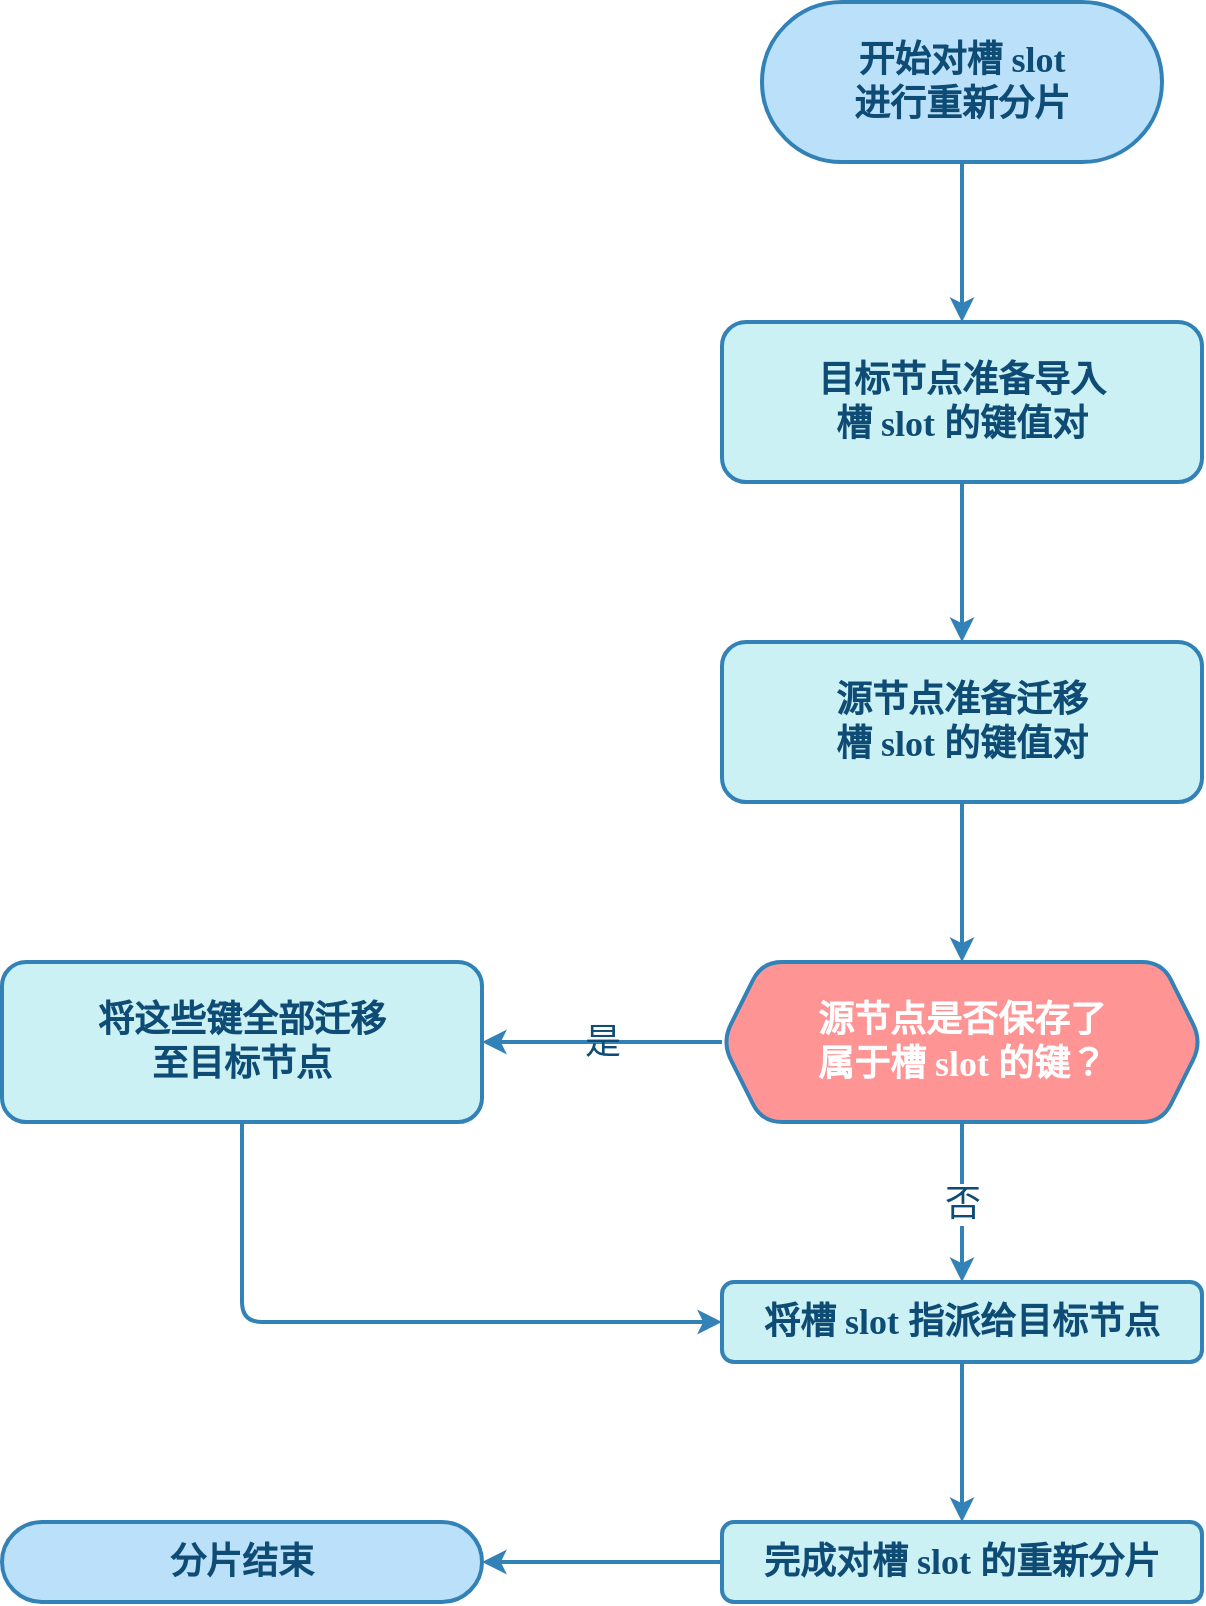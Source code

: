 <mxfile compressed="true" version="22.0.3" type="device" pages="2"><diagram name="集群分片" id="7i-YgRfIu1mgZXkBG6z7"><mxGraphModel dx="2049" dy="1220" grid="1" gridSize="10" guides="1" tooltips="1" connect="1" arrows="1" fold="1" page="1" pageScale="1" pageWidth="827" pageHeight="1169" math="0" shadow="0"><root><mxCell id="dSHPUmfVmISYdlkwJ9x8-0"/><mxCell id="dSHPUmfVmISYdlkwJ9x8-1" parent="dSHPUmfVmISYdlkwJ9x8-0"/><mxCell id="0W3aThTYIRzfFjMQK2qu-7" style="edgeStyle=none;shape=connector;rounded=0;orthogonalLoop=1;jettySize=auto;html=1;entryX=0.5;entryY=0;entryDx=0;entryDy=0;labelBackgroundColor=default;strokeColor=#3282B8;strokeWidth=2;align=center;verticalAlign=middle;fontFamily=Comic Sans MS;fontSize=18;fontColor=#0F4C75;endArrow=classic;fontStyle=1" parent="dSHPUmfVmISYdlkwJ9x8-1" source="0W3aThTYIRzfFjMQK2qu-2" target="0W3aThTYIRzfFjMQK2qu-5" edge="1"><mxGeometry relative="1" as="geometry"><mxPoint x="599" y="80" as="targetPoint"/></mxGeometry></mxCell><mxCell id="0W3aThTYIRzfFjMQK2qu-2" value="&lt;div&gt;开始对槽 slot&lt;/div&gt;&lt;div&gt;进行重新分片&lt;/div&gt;" style="html=1;dashed=0;whiteSpace=wrap;shape=mxgraph.dfd.start;rounded=1;shadow=0;strokeColor=#3282B8;strokeWidth=2;align=center;verticalAlign=middle;fontFamily=Comic Sans MS;fontSize=18;fontColor=#0F4C75;fillColor=#BBE1FA;fontStyle=1" parent="dSHPUmfVmISYdlkwJ9x8-1" vertex="1"><mxGeometry x="499" y="240" width="200" height="80" as="geometry"/></mxCell><mxCell id="0W3aThTYIRzfFjMQK2qu-10" style="edgeStyle=none;shape=connector;rounded=0;orthogonalLoop=1;jettySize=auto;html=1;entryX=0.5;entryY=0;entryDx=0;entryDy=0;labelBackgroundColor=default;strokeColor=#3282B8;strokeWidth=2;align=center;verticalAlign=middle;fontFamily=Comic Sans MS;fontSize=18;fontColor=#0F4C75;endArrow=classic;fontStyle=1" parent="dSHPUmfVmISYdlkwJ9x8-1" source="0W3aThTYIRzfFjMQK2qu-5" target="uikk8wYGJL_lAxH86l40-0" edge="1"><mxGeometry relative="1" as="geometry"/></mxCell><mxCell id="0W3aThTYIRzfFjMQK2qu-5" value="&lt;div&gt;目标节点准备导入&lt;/div&gt;&lt;div&gt;槽 slot 的键值对&lt;/div&gt;" style="rounded=1;whiteSpace=wrap;html=1;fontFamily=Comic Sans MS;fontStyle=1;labelBackgroundColor=none;fillColor=#CBF1F5;strokeColor=#3282B8;fontColor=#0F4C75;shadow=0;container=0;fontSize=18;verticalAlign=middle;strokeWidth=2;" parent="dSHPUmfVmISYdlkwJ9x8-1" vertex="1"><mxGeometry x="479" y="400" width="240" height="80" as="geometry"/></mxCell><mxCell id="uikk8wYGJL_lAxH86l40-6" style="edgeStyle=none;shape=connector;rounded=0;orthogonalLoop=1;jettySize=auto;html=1;labelBackgroundColor=default;strokeColor=#3282B8;strokeWidth=2;align=center;verticalAlign=middle;fontFamily=Comic Sans MS;fontSize=18;fontColor=#0F4C75;endArrow=classic;" edge="1" parent="dSHPUmfVmISYdlkwJ9x8-1" source="0W3aThTYIRzfFjMQK2qu-6" target="uikk8wYGJL_lAxH86l40-5"><mxGeometry relative="1" as="geometry"/></mxCell><mxCell id="uikk8wYGJL_lAxH86l40-12" value="是" style="edgeLabel;html=1;align=center;verticalAlign=middle;resizable=0;points=[];fontSize=18;fontFamily=Comic Sans MS;fontColor=#0F4C75;labelBackgroundColor=none;" vertex="1" connectable="0" parent="uikk8wYGJL_lAxH86l40-6"><mxGeometry relative="1" as="geometry"><mxPoint as="offset"/></mxGeometry></mxCell><mxCell id="uikk8wYGJL_lAxH86l40-7" style="edgeStyle=none;shape=connector;rounded=0;orthogonalLoop=1;jettySize=auto;html=1;entryX=0.5;entryY=0;entryDx=0;entryDy=0;labelBackgroundColor=default;strokeColor=#3282B8;strokeWidth=2;align=center;verticalAlign=middle;fontFamily=Comic Sans MS;fontSize=18;fontColor=#0F4C75;endArrow=classic;" edge="1" parent="dSHPUmfVmISYdlkwJ9x8-1" source="0W3aThTYIRzfFjMQK2qu-6" target="uikk8wYGJL_lAxH86l40-3"><mxGeometry relative="1" as="geometry"/></mxCell><mxCell id="uikk8wYGJL_lAxH86l40-13" value="否" style="edgeLabel;html=1;align=center;verticalAlign=middle;resizable=0;points=[];fontSize=18;fontFamily=Comic Sans MS;fontColor=#0F4C75;" vertex="1" connectable="0" parent="uikk8wYGJL_lAxH86l40-7"><mxGeometry x="0.014" relative="1" as="geometry"><mxPoint as="offset"/></mxGeometry></mxCell><mxCell id="0W3aThTYIRzfFjMQK2qu-6" value="&lt;div&gt;源节点是否保存了&lt;/div&gt;&lt;div&gt;属于槽 slot 的键？&lt;/div&gt;" style="shape=hexagon;perimeter=hexagonPerimeter2;whiteSpace=wrap;html=1;fixedSize=1;rounded=1;shadow=0;strokeColor=#3282B8;strokeWidth=2;align=center;verticalAlign=middle;fontFamily=Comic Sans MS;fontSize=18;fontColor=#FFFFFF;fillColor=#FF9494;fontStyle=1" parent="dSHPUmfVmISYdlkwJ9x8-1" vertex="1"><mxGeometry x="479" y="720" width="240" height="80" as="geometry"/></mxCell><mxCell id="uikk8wYGJL_lAxH86l40-2" style="edgeStyle=none;shape=connector;rounded=0;orthogonalLoop=1;jettySize=auto;html=1;exitX=0.5;exitY=1;exitDx=0;exitDy=0;entryX=0.5;entryY=0;entryDx=0;entryDy=0;labelBackgroundColor=default;strokeColor=#3282B8;strokeWidth=2;align=center;verticalAlign=middle;fontFamily=Comic Sans MS;fontSize=18;fontColor=#0F4C75;endArrow=classic;" edge="1" parent="dSHPUmfVmISYdlkwJ9x8-1" source="uikk8wYGJL_lAxH86l40-0" target="0W3aThTYIRzfFjMQK2qu-6"><mxGeometry relative="1" as="geometry"/></mxCell><mxCell id="uikk8wYGJL_lAxH86l40-0" value="&lt;div&gt;源节点准备迁移&lt;/div&gt;&lt;div&gt;槽 slot 的键值对&lt;/div&gt;" style="rounded=1;whiteSpace=wrap;html=1;fontFamily=Comic Sans MS;fontStyle=1;labelBackgroundColor=none;fillColor=#CBF1F5;strokeColor=#3282B8;fontColor=#0F4C75;shadow=0;container=0;fontSize=18;verticalAlign=middle;strokeWidth=2;" vertex="1" parent="dSHPUmfVmISYdlkwJ9x8-1"><mxGeometry x="479" y="560" width="240" height="80" as="geometry"/></mxCell><mxCell id="uikk8wYGJL_lAxH86l40-8" style="edgeStyle=none;shape=connector;rounded=0;orthogonalLoop=1;jettySize=auto;html=1;exitX=0.5;exitY=1;exitDx=0;exitDy=0;entryX=0.5;entryY=0;entryDx=0;entryDy=0;labelBackgroundColor=default;strokeColor=#3282B8;strokeWidth=2;align=center;verticalAlign=middle;fontFamily=Comic Sans MS;fontSize=18;fontColor=#0F4C75;endArrow=classic;" edge="1" parent="dSHPUmfVmISYdlkwJ9x8-1" source="uikk8wYGJL_lAxH86l40-3" target="uikk8wYGJL_lAxH86l40-4"><mxGeometry relative="1" as="geometry"/></mxCell><mxCell id="uikk8wYGJL_lAxH86l40-3" value="将槽 slot 指派给目标节点" style="rounded=1;whiteSpace=wrap;html=1;fontFamily=Comic Sans MS;fontStyle=1;labelBackgroundColor=none;fillColor=#CBF1F5;strokeColor=#3282B8;fontColor=#0F4C75;shadow=0;container=0;fontSize=18;verticalAlign=middle;strokeWidth=2;" vertex="1" parent="dSHPUmfVmISYdlkwJ9x8-1"><mxGeometry x="479" y="880" width="240" height="40" as="geometry"/></mxCell><mxCell id="uikk8wYGJL_lAxH86l40-4" value="完成对槽 slot 的重新分片" style="rounded=1;whiteSpace=wrap;html=1;fontFamily=Comic Sans MS;fontStyle=1;labelBackgroundColor=none;fillColor=#CBF1F5;strokeColor=#3282B8;fontColor=#0F4C75;shadow=0;container=0;fontSize=18;verticalAlign=middle;strokeWidth=2;" vertex="1" parent="dSHPUmfVmISYdlkwJ9x8-1"><mxGeometry x="479" y="1000" width="240" height="40" as="geometry"/></mxCell><mxCell id="uikk8wYGJL_lAxH86l40-11" style="edgeStyle=orthogonalEdgeStyle;shape=connector;rounded=1;orthogonalLoop=1;jettySize=auto;html=1;entryX=0;entryY=0.5;entryDx=0;entryDy=0;labelBackgroundColor=default;strokeColor=#3282B8;strokeWidth=2;align=center;verticalAlign=middle;fontFamily=Comic Sans MS;fontSize=18;fontColor=#0F4C75;endArrow=classic;exitX=0.5;exitY=1;exitDx=0;exitDy=0;" edge="1" parent="dSHPUmfVmISYdlkwJ9x8-1" source="uikk8wYGJL_lAxH86l40-5" target="uikk8wYGJL_lAxH86l40-3"><mxGeometry relative="1" as="geometry"/></mxCell><mxCell id="uikk8wYGJL_lAxH86l40-5" value="&lt;div&gt;将这些键全部迁移&lt;/div&gt;&lt;div&gt;至目标节点&lt;/div&gt;" style="rounded=1;whiteSpace=wrap;html=1;fontFamily=Comic Sans MS;fontStyle=1;labelBackgroundColor=none;fillColor=#CBF1F5;strokeColor=#3282B8;fontColor=#0F4C75;shadow=0;container=0;fontSize=18;verticalAlign=middle;strokeWidth=2;" vertex="1" parent="dSHPUmfVmISYdlkwJ9x8-1"><mxGeometry x="119" y="720" width="240" height="80" as="geometry"/></mxCell><mxCell id="uikk8wYGJL_lAxH86l40-9" value="&lt;div&gt;&lt;span style=&quot;background-color: initial;&quot;&gt;分片结束&lt;/span&gt;&lt;br&gt;&lt;/div&gt;" style="html=1;dashed=0;whiteSpace=wrap;shape=mxgraph.dfd.start;rounded=1;shadow=0;strokeColor=#3282B8;strokeWidth=2;align=center;verticalAlign=middle;fontFamily=Comic Sans MS;fontSize=18;fontColor=#0F4C75;fillColor=#BBE1FA;fontStyle=1" vertex="1" parent="dSHPUmfVmISYdlkwJ9x8-1"><mxGeometry x="119" y="1000" width="240" height="40" as="geometry"/></mxCell><mxCell id="uikk8wYGJL_lAxH86l40-10" style="edgeStyle=none;shape=connector;rounded=0;orthogonalLoop=1;jettySize=auto;html=1;entryX=1;entryY=0.5;entryDx=0;entryDy=0;entryPerimeter=0;labelBackgroundColor=default;strokeColor=#3282B8;strokeWidth=2;align=center;verticalAlign=middle;fontFamily=Comic Sans MS;fontSize=18;fontColor=#0F4C75;endArrow=classic;" edge="1" parent="dSHPUmfVmISYdlkwJ9x8-1" source="uikk8wYGJL_lAxH86l40-4" target="uikk8wYGJL_lAxH86l40-9"><mxGeometry relative="1" as="geometry"/></mxCell></root></mxGraphModel></diagram><diagram name="ASK" id="7KiVqZnvXkfshYwjXXqg"><mxGraphModel dx="593" dy="704" grid="1" gridSize="10" guides="1" tooltips="1" connect="1" arrows="1" fold="1" page="1" pageScale="1" pageWidth="827" pageHeight="1169" math="0" shadow="0"><root><mxCell id="gxALoQw9fG85goFAfV4--0"/><mxCell id="gxALoQw9fG85goFAfV4--1" parent="gxALoQw9fG85goFAfV4--0"/><mxCell id="gxALoQw9fG85goFAfV4--2" style="edgeStyle=none;shape=connector;rounded=0;orthogonalLoop=1;jettySize=auto;html=1;entryX=0.5;entryY=0;entryDx=0;entryDy=0;labelBackgroundColor=default;strokeColor=#3282B8;strokeWidth=2;align=center;verticalAlign=middle;fontFamily=Comic Sans MS;fontSize=18;fontColor=#0F4C75;endArrow=classic;fontStyle=1;exitX=0.5;exitY=0.5;exitDx=0;exitDy=40;exitPerimeter=0;" edge="1" parent="gxALoQw9fG85goFAfV4--1" source="gxALoQw9fG85goFAfV4--3" target="gxALoQw9fG85goFAfV4--10"><mxGeometry relative="1" as="geometry"><mxPoint x="599" y="400" as="targetPoint"/></mxGeometry></mxCell><mxCell id="gxALoQw9fG85goFAfV4--3" value="&lt;div&gt;客户端向源节点&lt;/div&gt;&lt;div&gt;发送关于键的命令&lt;/div&gt;" style="html=1;dashed=0;whiteSpace=wrap;shape=mxgraph.dfd.start;rounded=1;shadow=0;strokeColor=#3282B8;strokeWidth=2;align=center;verticalAlign=middle;fontFamily=Comic Sans MS;fontSize=18;fontColor=#0F4C75;fillColor=#BBE1FA;fontStyle=1" vertex="1" parent="gxALoQw9fG85goFAfV4--1"><mxGeometry x="479" y="240" width="240" height="80" as="geometry"/></mxCell><mxCell id="gxALoQw9fG85goFAfV4--8" style="edgeStyle=none;shape=connector;rounded=0;orthogonalLoop=1;jettySize=auto;html=1;entryX=0.5;entryY=0;entryDx=0;entryDy=0;labelBackgroundColor=default;strokeColor=#3282B8;strokeWidth=2;align=center;verticalAlign=middle;fontFamily=Comic Sans MS;fontSize=18;fontColor=#0F4C75;endArrow=classic;" edge="1" parent="gxALoQw9fG85goFAfV4--1" source="gxALoQw9fG85goFAfV4--10" target="EM3gpaHJvgo4bGU3BVAR-0"><mxGeometry relative="1" as="geometry"/></mxCell><mxCell id="gxALoQw9fG85goFAfV4--9" value="否" style="edgeLabel;html=1;align=center;verticalAlign=middle;resizable=0;points=[];fontSize=18;fontFamily=Comic Sans MS;fontColor=#0F4C75;labelBackgroundColor=none;" vertex="1" connectable="0" parent="gxALoQw9fG85goFAfV4--8"><mxGeometry x="0.014" relative="1" as="geometry"><mxPoint as="offset"/></mxGeometry></mxCell><mxCell id="EM3gpaHJvgo4bGU3BVAR-3" style="edgeStyle=none;shape=connector;rounded=0;orthogonalLoop=1;jettySize=auto;html=1;entryX=1;entryY=0.5;entryDx=0;entryDy=0;labelBackgroundColor=default;strokeColor=#3282B8;strokeWidth=2;align=center;verticalAlign=middle;fontFamily=Comic Sans MS;fontSize=18;fontColor=#0F4C75;endArrow=classic;" edge="1" parent="gxALoQw9fG85goFAfV4--1" source="gxALoQw9fG85goFAfV4--10" target="EM3gpaHJvgo4bGU3BVAR-2"><mxGeometry relative="1" as="geometry"/></mxCell><mxCell id="EM3gpaHJvgo4bGU3BVAR-5" value="是" style="edgeLabel;html=1;align=center;verticalAlign=middle;resizable=0;points=[];fontSize=18;fontFamily=Comic Sans MS;fontColor=#0F4C75;labelBackgroundColor=none;" vertex="1" connectable="0" parent="EM3gpaHJvgo4bGU3BVAR-3"><mxGeometry x="0.006" relative="1" as="geometry"><mxPoint as="offset"/></mxGeometry></mxCell><mxCell id="gxALoQw9fG85goFAfV4--10" value="&lt;div&gt;键是否存在于&lt;/div&gt;&lt;div&gt;源节点的数据库&lt;/div&gt;" style="shape=hexagon;perimeter=hexagonPerimeter2;whiteSpace=wrap;html=1;fixedSize=1;rounded=1;shadow=0;strokeColor=#3282B8;strokeWidth=2;align=center;verticalAlign=middle;fontFamily=Comic Sans MS;fontSize=18;fontColor=#FFFFFF;fillColor=#FF9494;fontStyle=1" vertex="1" parent="gxALoQw9fG85goFAfV4--1"><mxGeometry x="479" y="400" width="240" height="80" as="geometry"/></mxCell><mxCell id="gxALoQw9fG85goFAfV4--14" value="向客户端返回 ASK 错误" style="rounded=1;whiteSpace=wrap;html=1;fontFamily=Comic Sans MS;fontStyle=1;labelBackgroundColor=none;fillColor=#CBF1F5;strokeColor=#3282B8;fontColor=#0F4C75;shadow=0;container=0;fontSize=18;verticalAlign=middle;strokeWidth=2;" vertex="1" parent="gxALoQw9fG85goFAfV4--1"><mxGeometry x="479" y="720" width="240" height="40" as="geometry"/></mxCell><mxCell id="EM3gpaHJvgo4bGU3BVAR-1" style="edgeStyle=none;shape=connector;rounded=0;orthogonalLoop=1;jettySize=auto;html=1;entryX=0.5;entryY=0;entryDx=0;entryDy=0;labelBackgroundColor=default;strokeColor=#3282B8;strokeWidth=2;align=center;verticalAlign=middle;fontFamily=Comic Sans MS;fontSize=18;fontColor=#0F4C75;endArrow=classic;" edge="1" parent="gxALoQw9fG85goFAfV4--1" source="EM3gpaHJvgo4bGU3BVAR-0" target="gxALoQw9fG85goFAfV4--14"><mxGeometry relative="1" as="geometry"/></mxCell><mxCell id="EM3gpaHJvgo4bGU3BVAR-4" style="edgeStyle=orthogonalEdgeStyle;shape=connector;rounded=1;orthogonalLoop=1;jettySize=auto;html=1;entryX=0.5;entryY=1;entryDx=0;entryDy=0;labelBackgroundColor=default;strokeColor=#3282B8;strokeWidth=2;align=center;verticalAlign=middle;fontFamily=Comic Sans MS;fontSize=18;fontColor=#0F4C75;endArrow=classic;exitX=0;exitY=0.5;exitDx=0;exitDy=0;" edge="1" parent="gxALoQw9fG85goFAfV4--1" source="EM3gpaHJvgo4bGU3BVAR-0" target="EM3gpaHJvgo4bGU3BVAR-2"><mxGeometry relative="1" as="geometry"/></mxCell><mxCell id="EM3gpaHJvgo4bGU3BVAR-0" value="源节点正在迁移槽 i" style="shape=hexagon;perimeter=hexagonPerimeter2;whiteSpace=wrap;html=1;fixedSize=1;rounded=1;shadow=0;strokeColor=#3282B8;strokeWidth=2;align=center;verticalAlign=middle;fontFamily=Comic Sans MS;fontSize=18;fontColor=#FFFFFF;fillColor=#FF9494;fontStyle=1" vertex="1" parent="gxALoQw9fG85goFAfV4--1"><mxGeometry x="479" y="560" width="240" height="80" as="geometry"/></mxCell><mxCell id="EM3gpaHJvgo4bGU3BVAR-2" value="源节点执行&lt;br&gt;客户端发送的命令" style="rounded=1;whiteSpace=wrap;html=1;fontFamily=Comic Sans MS;fontStyle=1;labelBackgroundColor=none;fillColor=#CBF1F5;strokeColor=#3282B8;fontColor=#0F4C75;shadow=0;container=0;fontSize=18;verticalAlign=middle;strokeWidth=2;" vertex="1" parent="gxALoQw9fG85goFAfV4--1"><mxGeometry x="159" y="400" width="200" height="80" as="geometry"/></mxCell><mxCell id="EM3gpaHJvgo4bGU3BVAR-6" value="键有可能在目标节点" style="text;html=1;align=center;verticalAlign=middle;resizable=0;points=[];autosize=1;strokeColor=none;fillColor=none;fontSize=18;fontFamily=Comic Sans MS;fontColor=#0F4C75;" vertex="1" parent="gxALoQw9fG85goFAfV4--1"><mxGeometry x="410" y="660" width="190" height="40" as="geometry"/></mxCell><mxCell id="EM3gpaHJvgo4bGU3BVAR-7" value="键不存在" style="text;html=1;align=center;verticalAlign=middle;resizable=0;points=[];autosize=1;strokeColor=none;fillColor=none;fontSize=18;fontFamily=Comic Sans MS;fontColor=#0F4C75;" vertex="1" parent="gxALoQw9fG85goFAfV4--1"><mxGeometry x="330" y="560" width="100" height="40" as="geometry"/></mxCell></root></mxGraphModel></diagram></mxfile>